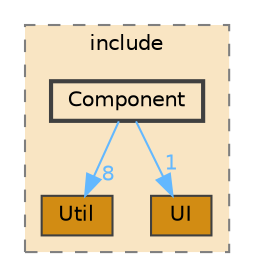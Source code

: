 digraph "libs/engine/include/Component"
{
 // LATEX_PDF_SIZE
  bgcolor="transparent";
  edge [fontname=Helvetica,fontsize=10,labelfontname=Helvetica,labelfontsize=10];
  node [fontname=Helvetica,fontsize=10,shape=box,height=0.2,width=0.4];
  compound=true
  subgraph clusterdir_f0d8f502c618f1edf4c1d59f415728d8 {
    graph [ bgcolor="#f9e5c3", pencolor="grey50", label="include", fontname=Helvetica,fontsize=10 style="filled,dashed", URL="dir_f0d8f502c618f1edf4c1d59f415728d8.html",tooltip=""]
  dir_571829a6dc7ede99e8534ccdc8eacea4 [label="Util", fillcolor="#d28c13", color="grey25", style="filled", URL="dir_571829a6dc7ede99e8534ccdc8eacea4.html",tooltip=""];
  dir_ff3522b70b235f01aab1e69ead6a2baf [label="UI", fillcolor="#d28c13", color="grey25", style="filled", URL="dir_ff3522b70b235f01aab1e69ead6a2baf.html",tooltip=""];
  dir_c4b2352052dbcf75b59035ce432e19df [label="Component", fillcolor="#f9e5c3", color="grey25", style="filled,bold", URL="dir_c4b2352052dbcf75b59035ce432e19df.html",tooltip=""];
  }
  dir_c4b2352052dbcf75b59035ce432e19df->dir_571829a6dc7ede99e8534ccdc8eacea4 [headlabel="8", labeldistance=1.5 headhref="dir_000000_000012.html" color="steelblue1" fontcolor="steelblue1"];
  dir_c4b2352052dbcf75b59035ce432e19df->dir_ff3522b70b235f01aab1e69ead6a2baf [headlabel="1", labeldistance=1.5 headhref="dir_000000_000010.html" color="steelblue1" fontcolor="steelblue1"];
}
